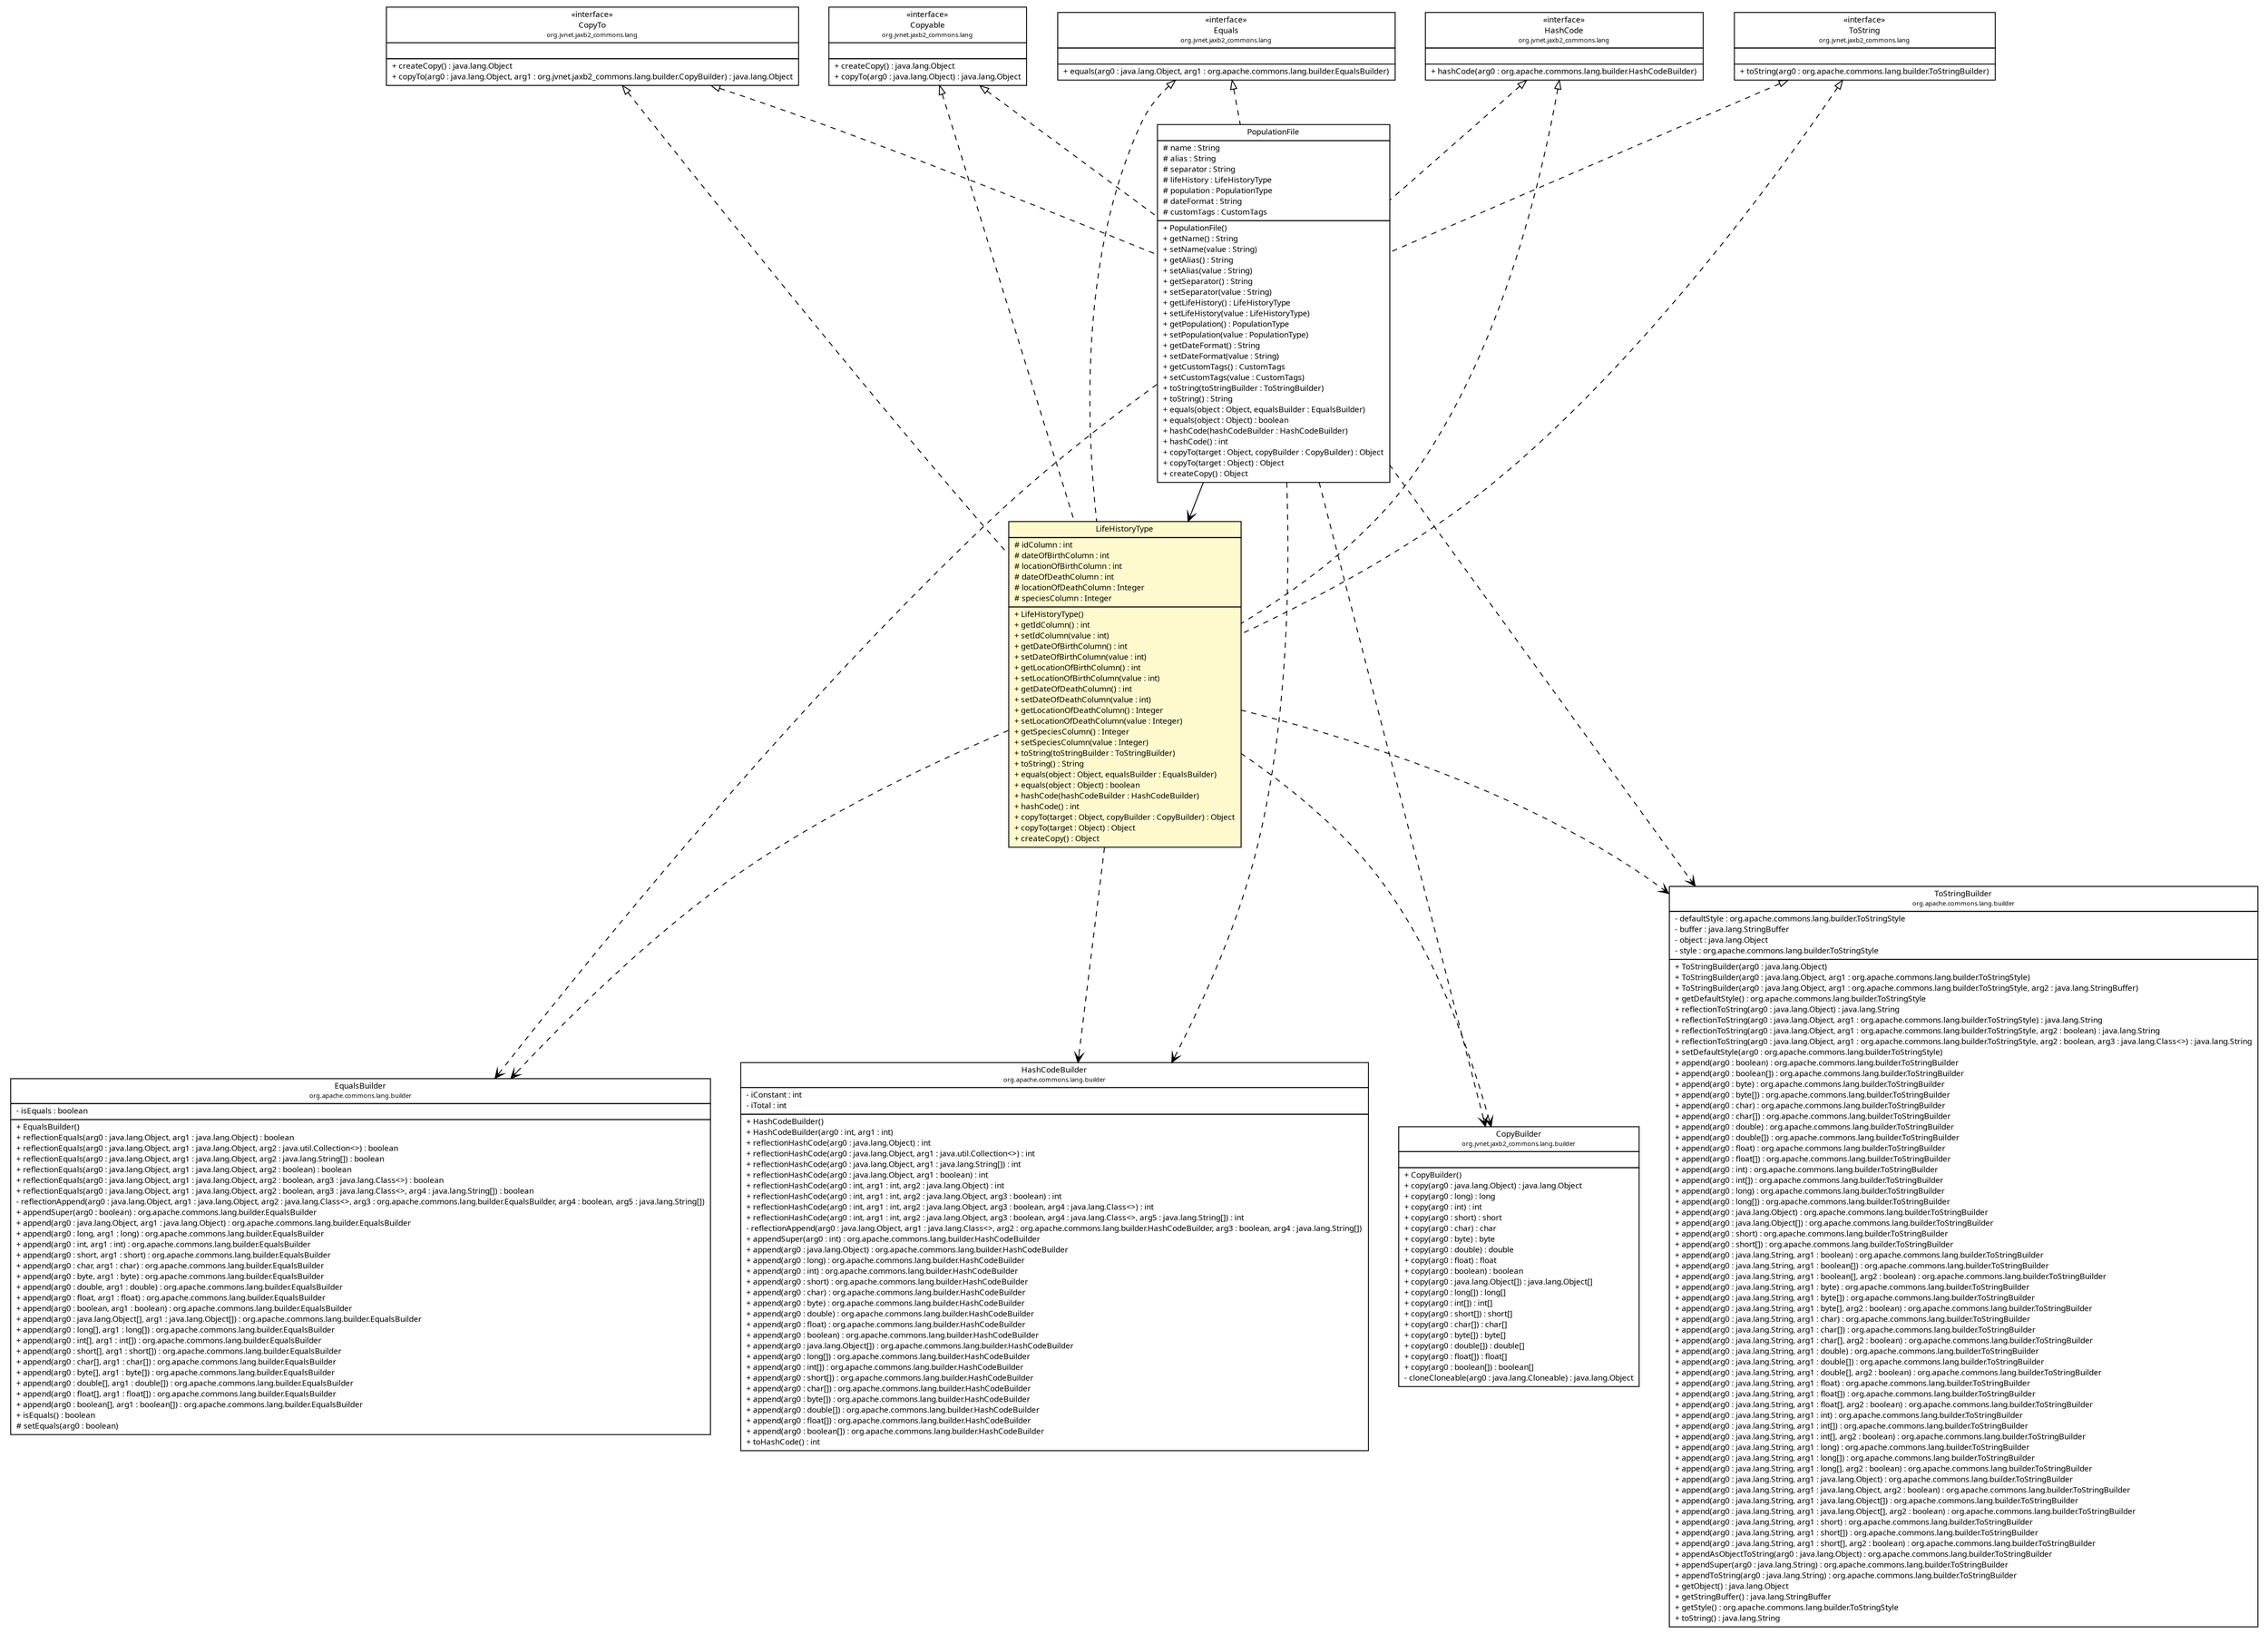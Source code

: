 #!/usr/local/bin/dot
#
# Class diagram 
# Generated by UMLGraph version R5_6 (http://www.umlgraph.org/)
#

digraph G {
	edge [fontname="Trebuchet MS",fontsize=10,labelfontname="Trebuchet MS",labelfontsize=10];
	node [fontname="Trebuchet MS",fontsize=10,shape=plaintext];
	nodesep=0.25;
	ranksep=0.5;
	// broadwick.config.generated.LifeHistoryType
	c14822 [label=<<table title="broadwick.config.generated.LifeHistoryType" border="0" cellborder="1" cellspacing="0" cellpadding="2" port="p" bgcolor="lemonChiffon" href="./LifeHistoryType.html">
		<tr><td><table border="0" cellspacing="0" cellpadding="1">
<tr><td align="center" balign="center"><font face="Trebuchet MS"> LifeHistoryType </font></td></tr>
		</table></td></tr>
		<tr><td><table border="0" cellspacing="0" cellpadding="1">
<tr><td align="left" balign="left"> # idColumn : int </td></tr>
<tr><td align="left" balign="left"> # dateOfBirthColumn : int </td></tr>
<tr><td align="left" balign="left"> # locationOfBirthColumn : int </td></tr>
<tr><td align="left" balign="left"> # dateOfDeathColumn : int </td></tr>
<tr><td align="left" balign="left"> # locationOfDeathColumn : Integer </td></tr>
<tr><td align="left" balign="left"> # speciesColumn : Integer </td></tr>
		</table></td></tr>
		<tr><td><table border="0" cellspacing="0" cellpadding="1">
<tr><td align="left" balign="left"> + LifeHistoryType() </td></tr>
<tr><td align="left" balign="left"> + getIdColumn() : int </td></tr>
<tr><td align="left" balign="left"> + setIdColumn(value : int) </td></tr>
<tr><td align="left" balign="left"> + getDateOfBirthColumn() : int </td></tr>
<tr><td align="left" balign="left"> + setDateOfBirthColumn(value : int) </td></tr>
<tr><td align="left" balign="left"> + getLocationOfBirthColumn() : int </td></tr>
<tr><td align="left" balign="left"> + setLocationOfBirthColumn(value : int) </td></tr>
<tr><td align="left" balign="left"> + getDateOfDeathColumn() : int </td></tr>
<tr><td align="left" balign="left"> + setDateOfDeathColumn(value : int) </td></tr>
<tr><td align="left" balign="left"> + getLocationOfDeathColumn() : Integer </td></tr>
<tr><td align="left" balign="left"> + setLocationOfDeathColumn(value : Integer) </td></tr>
<tr><td align="left" balign="left"> + getSpeciesColumn() : Integer </td></tr>
<tr><td align="left" balign="left"> + setSpeciesColumn(value : Integer) </td></tr>
<tr><td align="left" balign="left"> + toString(toStringBuilder : ToStringBuilder) </td></tr>
<tr><td align="left" balign="left"> + toString() : String </td></tr>
<tr><td align="left" balign="left"> + equals(object : Object, equalsBuilder : EqualsBuilder) </td></tr>
<tr><td align="left" balign="left"> + equals(object : Object) : boolean </td></tr>
<tr><td align="left" balign="left"> + hashCode(hashCodeBuilder : HashCodeBuilder) </td></tr>
<tr><td align="left" balign="left"> + hashCode() : int </td></tr>
<tr><td align="left" balign="left"> + copyTo(target : Object, copyBuilder : CopyBuilder) : Object </td></tr>
<tr><td align="left" balign="left"> + copyTo(target : Object) : Object </td></tr>
<tr><td align="left" balign="left"> + createCopy() : Object </td></tr>
		</table></td></tr>
		</table>>, URL="./LifeHistoryType.html", fontname="Trebuchet MS", fontcolor="black", fontsize=9.0];
	// broadwick.config.generated.DataFiles.PopulationFile
	c14829 [label=<<table title="broadwick.config.generated.DataFiles.PopulationFile" border="0" cellborder="1" cellspacing="0" cellpadding="2" port="p" href="./DataFiles.PopulationFile.html">
		<tr><td><table border="0" cellspacing="0" cellpadding="1">
<tr><td align="center" balign="center"><font face="Trebuchet MS"> PopulationFile </font></td></tr>
		</table></td></tr>
		<tr><td><table border="0" cellspacing="0" cellpadding="1">
<tr><td align="left" balign="left"> # name : String </td></tr>
<tr><td align="left" balign="left"> # alias : String </td></tr>
<tr><td align="left" balign="left"> # separator : String </td></tr>
<tr><td align="left" balign="left"> # lifeHistory : LifeHistoryType </td></tr>
<tr><td align="left" balign="left"> # population : PopulationType </td></tr>
<tr><td align="left" balign="left"> # dateFormat : String </td></tr>
<tr><td align="left" balign="left"> # customTags : CustomTags </td></tr>
		</table></td></tr>
		<tr><td><table border="0" cellspacing="0" cellpadding="1">
<tr><td align="left" balign="left"> + PopulationFile() </td></tr>
<tr><td align="left" balign="left"> + getName() : String </td></tr>
<tr><td align="left" balign="left"> + setName(value : String) </td></tr>
<tr><td align="left" balign="left"> + getAlias() : String </td></tr>
<tr><td align="left" balign="left"> + setAlias(value : String) </td></tr>
<tr><td align="left" balign="left"> + getSeparator() : String </td></tr>
<tr><td align="left" balign="left"> + setSeparator(value : String) </td></tr>
<tr><td align="left" balign="left"> + getLifeHistory() : LifeHistoryType </td></tr>
<tr><td align="left" balign="left"> + setLifeHistory(value : LifeHistoryType) </td></tr>
<tr><td align="left" balign="left"> + getPopulation() : PopulationType </td></tr>
<tr><td align="left" balign="left"> + setPopulation(value : PopulationType) </td></tr>
<tr><td align="left" balign="left"> + getDateFormat() : String </td></tr>
<tr><td align="left" balign="left"> + setDateFormat(value : String) </td></tr>
<tr><td align="left" balign="left"> + getCustomTags() : CustomTags </td></tr>
<tr><td align="left" balign="left"> + setCustomTags(value : CustomTags) </td></tr>
<tr><td align="left" balign="left"> + toString(toStringBuilder : ToStringBuilder) </td></tr>
<tr><td align="left" balign="left"> + toString() : String </td></tr>
<tr><td align="left" balign="left"> + equals(object : Object, equalsBuilder : EqualsBuilder) </td></tr>
<tr><td align="left" balign="left"> + equals(object : Object) : boolean </td></tr>
<tr><td align="left" balign="left"> + hashCode(hashCodeBuilder : HashCodeBuilder) </td></tr>
<tr><td align="left" balign="left"> + hashCode() : int </td></tr>
<tr><td align="left" balign="left"> + copyTo(target : Object, copyBuilder : CopyBuilder) : Object </td></tr>
<tr><td align="left" balign="left"> + copyTo(target : Object) : Object </td></tr>
<tr><td align="left" balign="left"> + createCopy() : Object </td></tr>
		</table></td></tr>
		</table>>, URL="./DataFiles.PopulationFile.html", fontname="Trebuchet MS", fontcolor="black", fontsize=9.0];
	//broadwick.config.generated.LifeHistoryType implements org.jvnet.jaxb2_commons.lang.CopyTo
	c14834:p -> c14822:p [dir=back,arrowtail=empty,style=dashed];
	//broadwick.config.generated.LifeHistoryType implements org.jvnet.jaxb2_commons.lang.Copyable
	c14835:p -> c14822:p [dir=back,arrowtail=empty,style=dashed];
	//broadwick.config.generated.LifeHistoryType implements org.jvnet.jaxb2_commons.lang.Equals
	c14836:p -> c14822:p [dir=back,arrowtail=empty,style=dashed];
	//broadwick.config.generated.LifeHistoryType implements org.jvnet.jaxb2_commons.lang.HashCode
	c14837:p -> c14822:p [dir=back,arrowtail=empty,style=dashed];
	//broadwick.config.generated.LifeHistoryType implements org.jvnet.jaxb2_commons.lang.ToString
	c14838:p -> c14822:p [dir=back,arrowtail=empty,style=dashed];
	//broadwick.config.generated.DataFiles.PopulationFile implements org.jvnet.jaxb2_commons.lang.CopyTo
	c14834:p -> c14829:p [dir=back,arrowtail=empty,style=dashed];
	//broadwick.config.generated.DataFiles.PopulationFile implements org.jvnet.jaxb2_commons.lang.Copyable
	c14835:p -> c14829:p [dir=back,arrowtail=empty,style=dashed];
	//broadwick.config.generated.DataFiles.PopulationFile implements org.jvnet.jaxb2_commons.lang.Equals
	c14836:p -> c14829:p [dir=back,arrowtail=empty,style=dashed];
	//broadwick.config.generated.DataFiles.PopulationFile implements org.jvnet.jaxb2_commons.lang.HashCode
	c14837:p -> c14829:p [dir=back,arrowtail=empty,style=dashed];
	//broadwick.config.generated.DataFiles.PopulationFile implements org.jvnet.jaxb2_commons.lang.ToString
	c14838:p -> c14829:p [dir=back,arrowtail=empty,style=dashed];
	// broadwick.config.generated.DataFiles.PopulationFile NAVASSOC broadwick.config.generated.LifeHistoryType
	c14829:p -> c14822:p [taillabel="", label="", headlabel="", fontname="Trebuchet MS", fontcolor="black", fontsize=10.0, color="black", arrowhead=open];
	// broadwick.config.generated.LifeHistoryType DEPEND org.apache.commons.lang.builder.ToStringBuilder
	c14822:p -> c14839:p [taillabel="", label="", headlabel="", fontname="Trebuchet MS", fontcolor="black", fontsize=10.0, color="black", arrowhead=open, style=dashed];
	// broadwick.config.generated.LifeHistoryType DEPEND org.apache.commons.lang.builder.EqualsBuilder
	c14822:p -> c14840:p [taillabel="", label="", headlabel="", fontname="Trebuchet MS", fontcolor="black", fontsize=10.0, color="black", arrowhead=open, style=dashed];
	// broadwick.config.generated.LifeHistoryType DEPEND org.apache.commons.lang.builder.HashCodeBuilder
	c14822:p -> c14841:p [taillabel="", label="", headlabel="", fontname="Trebuchet MS", fontcolor="black", fontsize=10.0, color="black", arrowhead=open, style=dashed];
	// broadwick.config.generated.LifeHistoryType DEPEND org.jvnet.jaxb2_commons.lang.builder.CopyBuilder
	c14822:p -> c14842:p [taillabel="", label="", headlabel="", fontname="Trebuchet MS", fontcolor="black", fontsize=10.0, color="black", arrowhead=open, style=dashed];
	// broadwick.config.generated.DataFiles.PopulationFile DEPEND org.apache.commons.lang.builder.ToStringBuilder
	c14829:p -> c14839:p [taillabel="", label="", headlabel="", fontname="Trebuchet MS", fontcolor="black", fontsize=10.0, color="black", arrowhead=open, style=dashed];
	// broadwick.config.generated.DataFiles.PopulationFile DEPEND org.apache.commons.lang.builder.EqualsBuilder
	c14829:p -> c14840:p [taillabel="", label="", headlabel="", fontname="Trebuchet MS", fontcolor="black", fontsize=10.0, color="black", arrowhead=open, style=dashed];
	// broadwick.config.generated.DataFiles.PopulationFile DEPEND org.apache.commons.lang.builder.HashCodeBuilder
	c14829:p -> c14841:p [taillabel="", label="", headlabel="", fontname="Trebuchet MS", fontcolor="black", fontsize=10.0, color="black", arrowhead=open, style=dashed];
	// broadwick.config.generated.DataFiles.PopulationFile DEPEND org.jvnet.jaxb2_commons.lang.builder.CopyBuilder
	c14829:p -> c14842:p [taillabel="", label="", headlabel="", fontname="Trebuchet MS", fontcolor="black", fontsize=10.0, color="black", arrowhead=open, style=dashed];
	// org.jvnet.jaxb2_commons.lang.Copyable
	c14835 [label=<<table title="org.jvnet.jaxb2_commons.lang.Copyable" border="0" cellborder="1" cellspacing="0" cellpadding="2" port="p" href="http://java.sun.com/j2se/1.4.2/docs/api/org/jvnet/jaxb2_commons/lang/Copyable.html">
		<tr><td><table border="0" cellspacing="0" cellpadding="1">
<tr><td align="center" balign="center"> &#171;interface&#187; </td></tr>
<tr><td align="center" balign="center"><font face="Trebuchet MS"> Copyable </font></td></tr>
<tr><td align="center" balign="center"><font face="Trebuchet MS" point-size="7.0"> org.jvnet.jaxb2_commons.lang </font></td></tr>
		</table></td></tr>
		<tr><td><table border="0" cellspacing="0" cellpadding="1">
<tr><td align="left" balign="left">  </td></tr>
		</table></td></tr>
		<tr><td><table border="0" cellspacing="0" cellpadding="1">
<tr><td align="left" balign="left"><font face="Trebuchet MS" point-size="9.0"> + createCopy() : java.lang.Object </font></td></tr>
<tr><td align="left" balign="left"><font face="Trebuchet MS" point-size="9.0"> + copyTo(arg0 : java.lang.Object) : java.lang.Object </font></td></tr>
		</table></td></tr>
		</table>>, URL="http://java.sun.com/j2se/1.4.2/docs/api/org/jvnet/jaxb2_commons/lang/Copyable.html", fontname="Trebuchet MS", fontcolor="black", fontsize=9.0];
	// org.jvnet.jaxb2_commons.lang.HashCode
	c14837 [label=<<table title="org.jvnet.jaxb2_commons.lang.HashCode" border="0" cellborder="1" cellspacing="0" cellpadding="2" port="p" href="http://java.sun.com/j2se/1.4.2/docs/api/org/jvnet/jaxb2_commons/lang/HashCode.html">
		<tr><td><table border="0" cellspacing="0" cellpadding="1">
<tr><td align="center" balign="center"> &#171;interface&#187; </td></tr>
<tr><td align="center" balign="center"><font face="Trebuchet MS"> HashCode </font></td></tr>
<tr><td align="center" balign="center"><font face="Trebuchet MS" point-size="7.0"> org.jvnet.jaxb2_commons.lang </font></td></tr>
		</table></td></tr>
		<tr><td><table border="0" cellspacing="0" cellpadding="1">
<tr><td align="left" balign="left">  </td></tr>
		</table></td></tr>
		<tr><td><table border="0" cellspacing="0" cellpadding="1">
<tr><td align="left" balign="left"><font face="Trebuchet MS" point-size="9.0"> + hashCode(arg0 : org.apache.commons.lang.builder.HashCodeBuilder) </font></td></tr>
		</table></td></tr>
		</table>>, URL="http://java.sun.com/j2se/1.4.2/docs/api/org/jvnet/jaxb2_commons/lang/HashCode.html", fontname="Trebuchet MS", fontcolor="black", fontsize=9.0];
	// org.jvnet.jaxb2_commons.lang.ToString
	c14838 [label=<<table title="org.jvnet.jaxb2_commons.lang.ToString" border="0" cellborder="1" cellspacing="0" cellpadding="2" port="p" href="http://java.sun.com/j2se/1.4.2/docs/api/org/jvnet/jaxb2_commons/lang/ToString.html">
		<tr><td><table border="0" cellspacing="0" cellpadding="1">
<tr><td align="center" balign="center"> &#171;interface&#187; </td></tr>
<tr><td align="center" balign="center"><font face="Trebuchet MS"> ToString </font></td></tr>
<tr><td align="center" balign="center"><font face="Trebuchet MS" point-size="7.0"> org.jvnet.jaxb2_commons.lang </font></td></tr>
		</table></td></tr>
		<tr><td><table border="0" cellspacing="0" cellpadding="1">
<tr><td align="left" balign="left">  </td></tr>
		</table></td></tr>
		<tr><td><table border="0" cellspacing="0" cellpadding="1">
<tr><td align="left" balign="left"><font face="Trebuchet MS" point-size="9.0"> + toString(arg0 : org.apache.commons.lang.builder.ToStringBuilder) </font></td></tr>
		</table></td></tr>
		</table>>, URL="http://java.sun.com/j2se/1.4.2/docs/api/org/jvnet/jaxb2_commons/lang/ToString.html", fontname="Trebuchet MS", fontcolor="black", fontsize=9.0];
	// org.apache.commons.lang.builder.ToStringBuilder
	c14839 [label=<<table title="org.apache.commons.lang.builder.ToStringBuilder" border="0" cellborder="1" cellspacing="0" cellpadding="2" port="p" href="http://java.sun.com/j2se/1.4.2/docs/api/org/apache/commons/lang/builder/ToStringBuilder.html">
		<tr><td><table border="0" cellspacing="0" cellpadding="1">
<tr><td align="center" balign="center"><font face="Trebuchet MS"> ToStringBuilder </font></td></tr>
<tr><td align="center" balign="center"><font face="Trebuchet MS" point-size="7.0"> org.apache.commons.lang.builder </font></td></tr>
		</table></td></tr>
		<tr><td><table border="0" cellspacing="0" cellpadding="1">
<tr><td align="left" balign="left"> - defaultStyle : org.apache.commons.lang.builder.ToStringStyle </td></tr>
<tr><td align="left" balign="left"> - buffer : java.lang.StringBuffer </td></tr>
<tr><td align="left" balign="left"> - object : java.lang.Object </td></tr>
<tr><td align="left" balign="left"> - style : org.apache.commons.lang.builder.ToStringStyle </td></tr>
		</table></td></tr>
		<tr><td><table border="0" cellspacing="0" cellpadding="1">
<tr><td align="left" balign="left"> + ToStringBuilder(arg0 : java.lang.Object) </td></tr>
<tr><td align="left" balign="left"> + ToStringBuilder(arg0 : java.lang.Object, arg1 : org.apache.commons.lang.builder.ToStringStyle) </td></tr>
<tr><td align="left" balign="left"> + ToStringBuilder(arg0 : java.lang.Object, arg1 : org.apache.commons.lang.builder.ToStringStyle, arg2 : java.lang.StringBuffer) </td></tr>
<tr><td align="left" balign="left"> + getDefaultStyle() : org.apache.commons.lang.builder.ToStringStyle </td></tr>
<tr><td align="left" balign="left"> + reflectionToString(arg0 : java.lang.Object) : java.lang.String </td></tr>
<tr><td align="left" balign="left"> + reflectionToString(arg0 : java.lang.Object, arg1 : org.apache.commons.lang.builder.ToStringStyle) : java.lang.String </td></tr>
<tr><td align="left" balign="left"> + reflectionToString(arg0 : java.lang.Object, arg1 : org.apache.commons.lang.builder.ToStringStyle, arg2 : boolean) : java.lang.String </td></tr>
<tr><td align="left" balign="left"> + reflectionToString(arg0 : java.lang.Object, arg1 : org.apache.commons.lang.builder.ToStringStyle, arg2 : boolean, arg3 : java.lang.Class&lt;&gt;) : java.lang.String </td></tr>
<tr><td align="left" balign="left"> + setDefaultStyle(arg0 : org.apache.commons.lang.builder.ToStringStyle) </td></tr>
<tr><td align="left" balign="left"> + append(arg0 : boolean) : org.apache.commons.lang.builder.ToStringBuilder </td></tr>
<tr><td align="left" balign="left"> + append(arg0 : boolean[]) : org.apache.commons.lang.builder.ToStringBuilder </td></tr>
<tr><td align="left" balign="left"> + append(arg0 : byte) : org.apache.commons.lang.builder.ToStringBuilder </td></tr>
<tr><td align="left" balign="left"> + append(arg0 : byte[]) : org.apache.commons.lang.builder.ToStringBuilder </td></tr>
<tr><td align="left" balign="left"> + append(arg0 : char) : org.apache.commons.lang.builder.ToStringBuilder </td></tr>
<tr><td align="left" balign="left"> + append(arg0 : char[]) : org.apache.commons.lang.builder.ToStringBuilder </td></tr>
<tr><td align="left" balign="left"> + append(arg0 : double) : org.apache.commons.lang.builder.ToStringBuilder </td></tr>
<tr><td align="left" balign="left"> + append(arg0 : double[]) : org.apache.commons.lang.builder.ToStringBuilder </td></tr>
<tr><td align="left" balign="left"> + append(arg0 : float) : org.apache.commons.lang.builder.ToStringBuilder </td></tr>
<tr><td align="left" balign="left"> + append(arg0 : float[]) : org.apache.commons.lang.builder.ToStringBuilder </td></tr>
<tr><td align="left" balign="left"> + append(arg0 : int) : org.apache.commons.lang.builder.ToStringBuilder </td></tr>
<tr><td align="left" balign="left"> + append(arg0 : int[]) : org.apache.commons.lang.builder.ToStringBuilder </td></tr>
<tr><td align="left" balign="left"> + append(arg0 : long) : org.apache.commons.lang.builder.ToStringBuilder </td></tr>
<tr><td align="left" balign="left"> + append(arg0 : long[]) : org.apache.commons.lang.builder.ToStringBuilder </td></tr>
<tr><td align="left" balign="left"> + append(arg0 : java.lang.Object) : org.apache.commons.lang.builder.ToStringBuilder </td></tr>
<tr><td align="left" balign="left"> + append(arg0 : java.lang.Object[]) : org.apache.commons.lang.builder.ToStringBuilder </td></tr>
<tr><td align="left" balign="left"> + append(arg0 : short) : org.apache.commons.lang.builder.ToStringBuilder </td></tr>
<tr><td align="left" balign="left"> + append(arg0 : short[]) : org.apache.commons.lang.builder.ToStringBuilder </td></tr>
<tr><td align="left" balign="left"> + append(arg0 : java.lang.String, arg1 : boolean) : org.apache.commons.lang.builder.ToStringBuilder </td></tr>
<tr><td align="left" balign="left"> + append(arg0 : java.lang.String, arg1 : boolean[]) : org.apache.commons.lang.builder.ToStringBuilder </td></tr>
<tr><td align="left" balign="left"> + append(arg0 : java.lang.String, arg1 : boolean[], arg2 : boolean) : org.apache.commons.lang.builder.ToStringBuilder </td></tr>
<tr><td align="left" balign="left"> + append(arg0 : java.lang.String, arg1 : byte) : org.apache.commons.lang.builder.ToStringBuilder </td></tr>
<tr><td align="left" balign="left"> + append(arg0 : java.lang.String, arg1 : byte[]) : org.apache.commons.lang.builder.ToStringBuilder </td></tr>
<tr><td align="left" balign="left"> + append(arg0 : java.lang.String, arg1 : byte[], arg2 : boolean) : org.apache.commons.lang.builder.ToStringBuilder </td></tr>
<tr><td align="left" balign="left"> + append(arg0 : java.lang.String, arg1 : char) : org.apache.commons.lang.builder.ToStringBuilder </td></tr>
<tr><td align="left" balign="left"> + append(arg0 : java.lang.String, arg1 : char[]) : org.apache.commons.lang.builder.ToStringBuilder </td></tr>
<tr><td align="left" balign="left"> + append(arg0 : java.lang.String, arg1 : char[], arg2 : boolean) : org.apache.commons.lang.builder.ToStringBuilder </td></tr>
<tr><td align="left" balign="left"> + append(arg0 : java.lang.String, arg1 : double) : org.apache.commons.lang.builder.ToStringBuilder </td></tr>
<tr><td align="left" balign="left"> + append(arg0 : java.lang.String, arg1 : double[]) : org.apache.commons.lang.builder.ToStringBuilder </td></tr>
<tr><td align="left" balign="left"> + append(arg0 : java.lang.String, arg1 : double[], arg2 : boolean) : org.apache.commons.lang.builder.ToStringBuilder </td></tr>
<tr><td align="left" balign="left"> + append(arg0 : java.lang.String, arg1 : float) : org.apache.commons.lang.builder.ToStringBuilder </td></tr>
<tr><td align="left" balign="left"> + append(arg0 : java.lang.String, arg1 : float[]) : org.apache.commons.lang.builder.ToStringBuilder </td></tr>
<tr><td align="left" balign="left"> + append(arg0 : java.lang.String, arg1 : float[], arg2 : boolean) : org.apache.commons.lang.builder.ToStringBuilder </td></tr>
<tr><td align="left" balign="left"> + append(arg0 : java.lang.String, arg1 : int) : org.apache.commons.lang.builder.ToStringBuilder </td></tr>
<tr><td align="left" balign="left"> + append(arg0 : java.lang.String, arg1 : int[]) : org.apache.commons.lang.builder.ToStringBuilder </td></tr>
<tr><td align="left" balign="left"> + append(arg0 : java.lang.String, arg1 : int[], arg2 : boolean) : org.apache.commons.lang.builder.ToStringBuilder </td></tr>
<tr><td align="left" balign="left"> + append(arg0 : java.lang.String, arg1 : long) : org.apache.commons.lang.builder.ToStringBuilder </td></tr>
<tr><td align="left" balign="left"> + append(arg0 : java.lang.String, arg1 : long[]) : org.apache.commons.lang.builder.ToStringBuilder </td></tr>
<tr><td align="left" balign="left"> + append(arg0 : java.lang.String, arg1 : long[], arg2 : boolean) : org.apache.commons.lang.builder.ToStringBuilder </td></tr>
<tr><td align="left" balign="left"> + append(arg0 : java.lang.String, arg1 : java.lang.Object) : org.apache.commons.lang.builder.ToStringBuilder </td></tr>
<tr><td align="left" balign="left"> + append(arg0 : java.lang.String, arg1 : java.lang.Object, arg2 : boolean) : org.apache.commons.lang.builder.ToStringBuilder </td></tr>
<tr><td align="left" balign="left"> + append(arg0 : java.lang.String, arg1 : java.lang.Object[]) : org.apache.commons.lang.builder.ToStringBuilder </td></tr>
<tr><td align="left" balign="left"> + append(arg0 : java.lang.String, arg1 : java.lang.Object[], arg2 : boolean) : org.apache.commons.lang.builder.ToStringBuilder </td></tr>
<tr><td align="left" balign="left"> + append(arg0 : java.lang.String, arg1 : short) : org.apache.commons.lang.builder.ToStringBuilder </td></tr>
<tr><td align="left" balign="left"> + append(arg0 : java.lang.String, arg1 : short[]) : org.apache.commons.lang.builder.ToStringBuilder </td></tr>
<tr><td align="left" balign="left"> + append(arg0 : java.lang.String, arg1 : short[], arg2 : boolean) : org.apache.commons.lang.builder.ToStringBuilder </td></tr>
<tr><td align="left" balign="left"> + appendAsObjectToString(arg0 : java.lang.Object) : org.apache.commons.lang.builder.ToStringBuilder </td></tr>
<tr><td align="left" balign="left"> + appendSuper(arg0 : java.lang.String) : org.apache.commons.lang.builder.ToStringBuilder </td></tr>
<tr><td align="left" balign="left"> + appendToString(arg0 : java.lang.String) : org.apache.commons.lang.builder.ToStringBuilder </td></tr>
<tr><td align="left" balign="left"> + getObject() : java.lang.Object </td></tr>
<tr><td align="left" balign="left"> + getStringBuffer() : java.lang.StringBuffer </td></tr>
<tr><td align="left" balign="left"> + getStyle() : org.apache.commons.lang.builder.ToStringStyle </td></tr>
<tr><td align="left" balign="left"> + toString() : java.lang.String </td></tr>
		</table></td></tr>
		</table>>, URL="http://java.sun.com/j2se/1.4.2/docs/api/org/apache/commons/lang/builder/ToStringBuilder.html", fontname="Trebuchet MS", fontcolor="black", fontsize=9.0];
	// org.jvnet.jaxb2_commons.lang.Equals
	c14836 [label=<<table title="org.jvnet.jaxb2_commons.lang.Equals" border="0" cellborder="1" cellspacing="0" cellpadding="2" port="p" href="http://java.sun.com/j2se/1.4.2/docs/api/org/jvnet/jaxb2_commons/lang/Equals.html">
		<tr><td><table border="0" cellspacing="0" cellpadding="1">
<tr><td align="center" balign="center"> &#171;interface&#187; </td></tr>
<tr><td align="center" balign="center"><font face="Trebuchet MS"> Equals </font></td></tr>
<tr><td align="center" balign="center"><font face="Trebuchet MS" point-size="7.0"> org.jvnet.jaxb2_commons.lang </font></td></tr>
		</table></td></tr>
		<tr><td><table border="0" cellspacing="0" cellpadding="1">
<tr><td align="left" balign="left">  </td></tr>
		</table></td></tr>
		<tr><td><table border="0" cellspacing="0" cellpadding="1">
<tr><td align="left" balign="left"><font face="Trebuchet MS" point-size="9.0"> + equals(arg0 : java.lang.Object, arg1 : org.apache.commons.lang.builder.EqualsBuilder) </font></td></tr>
		</table></td></tr>
		</table>>, URL="http://java.sun.com/j2se/1.4.2/docs/api/org/jvnet/jaxb2_commons/lang/Equals.html", fontname="Trebuchet MS", fontcolor="black", fontsize=9.0];
	// org.apache.commons.lang.builder.EqualsBuilder
	c14840 [label=<<table title="org.apache.commons.lang.builder.EqualsBuilder" border="0" cellborder="1" cellspacing="0" cellpadding="2" port="p" href="http://java.sun.com/j2se/1.4.2/docs/api/org/apache/commons/lang/builder/EqualsBuilder.html">
		<tr><td><table border="0" cellspacing="0" cellpadding="1">
<tr><td align="center" balign="center"><font face="Trebuchet MS"> EqualsBuilder </font></td></tr>
<tr><td align="center" balign="center"><font face="Trebuchet MS" point-size="7.0"> org.apache.commons.lang.builder </font></td></tr>
		</table></td></tr>
		<tr><td><table border="0" cellspacing="0" cellpadding="1">
<tr><td align="left" balign="left"> - isEquals : boolean </td></tr>
		</table></td></tr>
		<tr><td><table border="0" cellspacing="0" cellpadding="1">
<tr><td align="left" balign="left"> + EqualsBuilder() </td></tr>
<tr><td align="left" balign="left"> + reflectionEquals(arg0 : java.lang.Object, arg1 : java.lang.Object) : boolean </td></tr>
<tr><td align="left" balign="left"> + reflectionEquals(arg0 : java.lang.Object, arg1 : java.lang.Object, arg2 : java.util.Collection&lt;&gt;) : boolean </td></tr>
<tr><td align="left" balign="left"> + reflectionEquals(arg0 : java.lang.Object, arg1 : java.lang.Object, arg2 : java.lang.String[]) : boolean </td></tr>
<tr><td align="left" balign="left"> + reflectionEquals(arg0 : java.lang.Object, arg1 : java.lang.Object, arg2 : boolean) : boolean </td></tr>
<tr><td align="left" balign="left"> + reflectionEquals(arg0 : java.lang.Object, arg1 : java.lang.Object, arg2 : boolean, arg3 : java.lang.Class&lt;&gt;) : boolean </td></tr>
<tr><td align="left" balign="left"> + reflectionEquals(arg0 : java.lang.Object, arg1 : java.lang.Object, arg2 : boolean, arg3 : java.lang.Class&lt;&gt;, arg4 : java.lang.String[]) : boolean </td></tr>
<tr><td align="left" balign="left"> - reflectionAppend(arg0 : java.lang.Object, arg1 : java.lang.Object, arg2 : java.lang.Class&lt;&gt;, arg3 : org.apache.commons.lang.builder.EqualsBuilder, arg4 : boolean, arg5 : java.lang.String[]) </td></tr>
<tr><td align="left" balign="left"> + appendSuper(arg0 : boolean) : org.apache.commons.lang.builder.EqualsBuilder </td></tr>
<tr><td align="left" balign="left"> + append(arg0 : java.lang.Object, arg1 : java.lang.Object) : org.apache.commons.lang.builder.EqualsBuilder </td></tr>
<tr><td align="left" balign="left"> + append(arg0 : long, arg1 : long) : org.apache.commons.lang.builder.EqualsBuilder </td></tr>
<tr><td align="left" balign="left"> + append(arg0 : int, arg1 : int) : org.apache.commons.lang.builder.EqualsBuilder </td></tr>
<tr><td align="left" balign="left"> + append(arg0 : short, arg1 : short) : org.apache.commons.lang.builder.EqualsBuilder </td></tr>
<tr><td align="left" balign="left"> + append(arg0 : char, arg1 : char) : org.apache.commons.lang.builder.EqualsBuilder </td></tr>
<tr><td align="left" balign="left"> + append(arg0 : byte, arg1 : byte) : org.apache.commons.lang.builder.EqualsBuilder </td></tr>
<tr><td align="left" balign="left"> + append(arg0 : double, arg1 : double) : org.apache.commons.lang.builder.EqualsBuilder </td></tr>
<tr><td align="left" balign="left"> + append(arg0 : float, arg1 : float) : org.apache.commons.lang.builder.EqualsBuilder </td></tr>
<tr><td align="left" balign="left"> + append(arg0 : boolean, arg1 : boolean) : org.apache.commons.lang.builder.EqualsBuilder </td></tr>
<tr><td align="left" balign="left"> + append(arg0 : java.lang.Object[], arg1 : java.lang.Object[]) : org.apache.commons.lang.builder.EqualsBuilder </td></tr>
<tr><td align="left" balign="left"> + append(arg0 : long[], arg1 : long[]) : org.apache.commons.lang.builder.EqualsBuilder </td></tr>
<tr><td align="left" balign="left"> + append(arg0 : int[], arg1 : int[]) : org.apache.commons.lang.builder.EqualsBuilder </td></tr>
<tr><td align="left" balign="left"> + append(arg0 : short[], arg1 : short[]) : org.apache.commons.lang.builder.EqualsBuilder </td></tr>
<tr><td align="left" balign="left"> + append(arg0 : char[], arg1 : char[]) : org.apache.commons.lang.builder.EqualsBuilder </td></tr>
<tr><td align="left" balign="left"> + append(arg0 : byte[], arg1 : byte[]) : org.apache.commons.lang.builder.EqualsBuilder </td></tr>
<tr><td align="left" balign="left"> + append(arg0 : double[], arg1 : double[]) : org.apache.commons.lang.builder.EqualsBuilder </td></tr>
<tr><td align="left" balign="left"> + append(arg0 : float[], arg1 : float[]) : org.apache.commons.lang.builder.EqualsBuilder </td></tr>
<tr><td align="left" balign="left"> + append(arg0 : boolean[], arg1 : boolean[]) : org.apache.commons.lang.builder.EqualsBuilder </td></tr>
<tr><td align="left" balign="left"> + isEquals() : boolean </td></tr>
<tr><td align="left" balign="left"> # setEquals(arg0 : boolean) </td></tr>
		</table></td></tr>
		</table>>, URL="http://java.sun.com/j2se/1.4.2/docs/api/org/apache/commons/lang/builder/EqualsBuilder.html", fontname="Trebuchet MS", fontcolor="black", fontsize=9.0];
	// org.jvnet.jaxb2_commons.lang.CopyTo
	c14834 [label=<<table title="org.jvnet.jaxb2_commons.lang.CopyTo" border="0" cellborder="1" cellspacing="0" cellpadding="2" port="p" href="http://java.sun.com/j2se/1.4.2/docs/api/org/jvnet/jaxb2_commons/lang/CopyTo.html">
		<tr><td><table border="0" cellspacing="0" cellpadding="1">
<tr><td align="center" balign="center"> &#171;interface&#187; </td></tr>
<tr><td align="center" balign="center"><font face="Trebuchet MS"> CopyTo </font></td></tr>
<tr><td align="center" balign="center"><font face="Trebuchet MS" point-size="7.0"> org.jvnet.jaxb2_commons.lang </font></td></tr>
		</table></td></tr>
		<tr><td><table border="0" cellspacing="0" cellpadding="1">
<tr><td align="left" balign="left">  </td></tr>
		</table></td></tr>
		<tr><td><table border="0" cellspacing="0" cellpadding="1">
<tr><td align="left" balign="left"><font face="Trebuchet MS" point-size="9.0"> + createCopy() : java.lang.Object </font></td></tr>
<tr><td align="left" balign="left"><font face="Trebuchet MS" point-size="9.0"> + copyTo(arg0 : java.lang.Object, arg1 : org.jvnet.jaxb2_commons.lang.builder.CopyBuilder) : java.lang.Object </font></td></tr>
		</table></td></tr>
		</table>>, URL="http://java.sun.com/j2se/1.4.2/docs/api/org/jvnet/jaxb2_commons/lang/CopyTo.html", fontname="Trebuchet MS", fontcolor="black", fontsize=9.0];
	// org.jvnet.jaxb2_commons.lang.builder.CopyBuilder
	c14842 [label=<<table title="org.jvnet.jaxb2_commons.lang.builder.CopyBuilder" border="0" cellborder="1" cellspacing="0" cellpadding="2" port="p" href="http://java.sun.com/j2se/1.4.2/docs/api/org/jvnet/jaxb2_commons/lang/builder/CopyBuilder.html">
		<tr><td><table border="0" cellspacing="0" cellpadding="1">
<tr><td align="center" balign="center"><font face="Trebuchet MS"> CopyBuilder </font></td></tr>
<tr><td align="center" balign="center"><font face="Trebuchet MS" point-size="7.0"> org.jvnet.jaxb2_commons.lang.builder </font></td></tr>
		</table></td></tr>
		<tr><td><table border="0" cellspacing="0" cellpadding="1">
<tr><td align="left" balign="left">  </td></tr>
		</table></td></tr>
		<tr><td><table border="0" cellspacing="0" cellpadding="1">
<tr><td align="left" balign="left"> + CopyBuilder() </td></tr>
<tr><td align="left" balign="left"> + copy(arg0 : java.lang.Object) : java.lang.Object </td></tr>
<tr><td align="left" balign="left"> + copy(arg0 : long) : long </td></tr>
<tr><td align="left" balign="left"> + copy(arg0 : int) : int </td></tr>
<tr><td align="left" balign="left"> + copy(arg0 : short) : short </td></tr>
<tr><td align="left" balign="left"> + copy(arg0 : char) : char </td></tr>
<tr><td align="left" balign="left"> + copy(arg0 : byte) : byte </td></tr>
<tr><td align="left" balign="left"> + copy(arg0 : double) : double </td></tr>
<tr><td align="left" balign="left"> + copy(arg0 : float) : float </td></tr>
<tr><td align="left" balign="left"> + copy(arg0 : boolean) : boolean </td></tr>
<tr><td align="left" balign="left"> + copy(arg0 : java.lang.Object[]) : java.lang.Object[] </td></tr>
<tr><td align="left" balign="left"> + copy(arg0 : long[]) : long[] </td></tr>
<tr><td align="left" balign="left"> + copy(arg0 : int[]) : int[] </td></tr>
<tr><td align="left" balign="left"> + copy(arg0 : short[]) : short[] </td></tr>
<tr><td align="left" balign="left"> + copy(arg0 : char[]) : char[] </td></tr>
<tr><td align="left" balign="left"> + copy(arg0 : byte[]) : byte[] </td></tr>
<tr><td align="left" balign="left"> + copy(arg0 : double[]) : double[] </td></tr>
<tr><td align="left" balign="left"> + copy(arg0 : float[]) : float[] </td></tr>
<tr><td align="left" balign="left"> + copy(arg0 : boolean[]) : boolean[] </td></tr>
<tr><td align="left" balign="left"> - cloneCloneable(arg0 : java.lang.Cloneable) : java.lang.Object </td></tr>
		</table></td></tr>
		</table>>, URL="http://java.sun.com/j2se/1.4.2/docs/api/org/jvnet/jaxb2_commons/lang/builder/CopyBuilder.html", fontname="Trebuchet MS", fontcolor="black", fontsize=9.0];
	// org.apache.commons.lang.builder.HashCodeBuilder
	c14841 [label=<<table title="org.apache.commons.lang.builder.HashCodeBuilder" border="0" cellborder="1" cellspacing="0" cellpadding="2" port="p" href="http://java.sun.com/j2se/1.4.2/docs/api/org/apache/commons/lang/builder/HashCodeBuilder.html">
		<tr><td><table border="0" cellspacing="0" cellpadding="1">
<tr><td align="center" balign="center"><font face="Trebuchet MS"> HashCodeBuilder </font></td></tr>
<tr><td align="center" balign="center"><font face="Trebuchet MS" point-size="7.0"> org.apache.commons.lang.builder </font></td></tr>
		</table></td></tr>
		<tr><td><table border="0" cellspacing="0" cellpadding="1">
<tr><td align="left" balign="left"> - iConstant : int </td></tr>
<tr><td align="left" balign="left"> - iTotal : int </td></tr>
		</table></td></tr>
		<tr><td><table border="0" cellspacing="0" cellpadding="1">
<tr><td align="left" balign="left"> + HashCodeBuilder() </td></tr>
<tr><td align="left" balign="left"> + HashCodeBuilder(arg0 : int, arg1 : int) </td></tr>
<tr><td align="left" balign="left"> + reflectionHashCode(arg0 : java.lang.Object) : int </td></tr>
<tr><td align="left" balign="left"> + reflectionHashCode(arg0 : java.lang.Object, arg1 : java.util.Collection&lt;&gt;) : int </td></tr>
<tr><td align="left" balign="left"> + reflectionHashCode(arg0 : java.lang.Object, arg1 : java.lang.String[]) : int </td></tr>
<tr><td align="left" balign="left"> + reflectionHashCode(arg0 : java.lang.Object, arg1 : boolean) : int </td></tr>
<tr><td align="left" balign="left"> + reflectionHashCode(arg0 : int, arg1 : int, arg2 : java.lang.Object) : int </td></tr>
<tr><td align="left" balign="left"> + reflectionHashCode(arg0 : int, arg1 : int, arg2 : java.lang.Object, arg3 : boolean) : int </td></tr>
<tr><td align="left" balign="left"> + reflectionHashCode(arg0 : int, arg1 : int, arg2 : java.lang.Object, arg3 : boolean, arg4 : java.lang.Class&lt;&gt;) : int </td></tr>
<tr><td align="left" balign="left"> + reflectionHashCode(arg0 : int, arg1 : int, arg2 : java.lang.Object, arg3 : boolean, arg4 : java.lang.Class&lt;&gt;, arg5 : java.lang.String[]) : int </td></tr>
<tr><td align="left" balign="left"> - reflectionAppend(arg0 : java.lang.Object, arg1 : java.lang.Class&lt;&gt;, arg2 : org.apache.commons.lang.builder.HashCodeBuilder, arg3 : boolean, arg4 : java.lang.String[]) </td></tr>
<tr><td align="left" balign="left"> + appendSuper(arg0 : int) : org.apache.commons.lang.builder.HashCodeBuilder </td></tr>
<tr><td align="left" balign="left"> + append(arg0 : java.lang.Object) : org.apache.commons.lang.builder.HashCodeBuilder </td></tr>
<tr><td align="left" balign="left"> + append(arg0 : long) : org.apache.commons.lang.builder.HashCodeBuilder </td></tr>
<tr><td align="left" balign="left"> + append(arg0 : int) : org.apache.commons.lang.builder.HashCodeBuilder </td></tr>
<tr><td align="left" balign="left"> + append(arg0 : short) : org.apache.commons.lang.builder.HashCodeBuilder </td></tr>
<tr><td align="left" balign="left"> + append(arg0 : char) : org.apache.commons.lang.builder.HashCodeBuilder </td></tr>
<tr><td align="left" balign="left"> + append(arg0 : byte) : org.apache.commons.lang.builder.HashCodeBuilder </td></tr>
<tr><td align="left" balign="left"> + append(arg0 : double) : org.apache.commons.lang.builder.HashCodeBuilder </td></tr>
<tr><td align="left" balign="left"> + append(arg0 : float) : org.apache.commons.lang.builder.HashCodeBuilder </td></tr>
<tr><td align="left" balign="left"> + append(arg0 : boolean) : org.apache.commons.lang.builder.HashCodeBuilder </td></tr>
<tr><td align="left" balign="left"> + append(arg0 : java.lang.Object[]) : org.apache.commons.lang.builder.HashCodeBuilder </td></tr>
<tr><td align="left" balign="left"> + append(arg0 : long[]) : org.apache.commons.lang.builder.HashCodeBuilder </td></tr>
<tr><td align="left" balign="left"> + append(arg0 : int[]) : org.apache.commons.lang.builder.HashCodeBuilder </td></tr>
<tr><td align="left" balign="left"> + append(arg0 : short[]) : org.apache.commons.lang.builder.HashCodeBuilder </td></tr>
<tr><td align="left" balign="left"> + append(arg0 : char[]) : org.apache.commons.lang.builder.HashCodeBuilder </td></tr>
<tr><td align="left" balign="left"> + append(arg0 : byte[]) : org.apache.commons.lang.builder.HashCodeBuilder </td></tr>
<tr><td align="left" balign="left"> + append(arg0 : double[]) : org.apache.commons.lang.builder.HashCodeBuilder </td></tr>
<tr><td align="left" balign="left"> + append(arg0 : float[]) : org.apache.commons.lang.builder.HashCodeBuilder </td></tr>
<tr><td align="left" balign="left"> + append(arg0 : boolean[]) : org.apache.commons.lang.builder.HashCodeBuilder </td></tr>
<tr><td align="left" balign="left"> + toHashCode() : int </td></tr>
		</table></td></tr>
		</table>>, URL="http://java.sun.com/j2se/1.4.2/docs/api/org/apache/commons/lang/builder/HashCodeBuilder.html", fontname="Trebuchet MS", fontcolor="black", fontsize=9.0];
}

